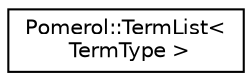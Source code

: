 digraph "Graphical Class Hierarchy"
{
  edge [fontname="Helvetica",fontsize="10",labelfontname="Helvetica",labelfontsize="10"];
  node [fontname="Helvetica",fontsize="10",shape=record];
  rankdir="LR";
  Node0 [label="Pomerol::TermList\<\l TermType \>",height=0.2,width=0.4,color="black", fillcolor="white", style="filled",URL="$class_pomerol_1_1_term_list.html",tooltip="A list of terms contributing to the Lehmann representation of a correlation function. "];
}
